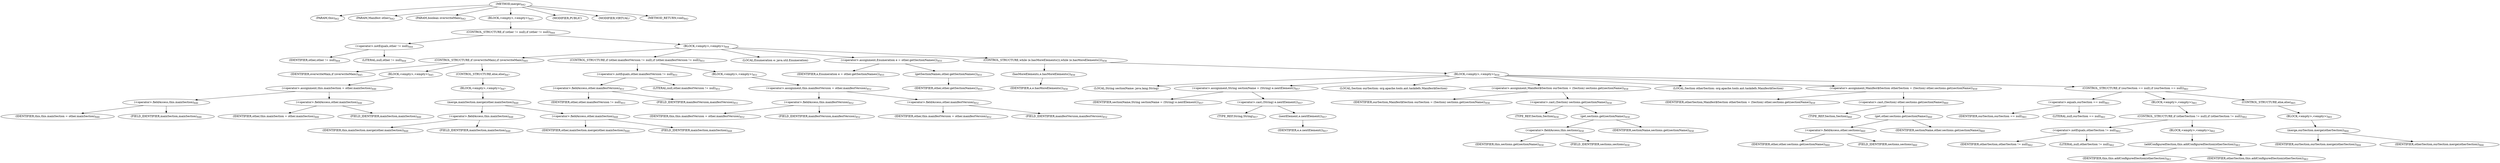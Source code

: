 digraph "merge" {  
"1863" [label = <(METHOD,merge)<SUB>842</SUB>> ]
"111" [label = <(PARAM,this)<SUB>842</SUB>> ]
"1864" [label = <(PARAM,Manifest other)<SUB>842</SUB>> ]
"1865" [label = <(PARAM,boolean overwriteMain)<SUB>842</SUB>> ]
"1866" [label = <(BLOCK,&lt;empty&gt;,&lt;empty&gt;)<SUB>843</SUB>> ]
"1867" [label = <(CONTROL_STRUCTURE,if (other != null),if (other != null))<SUB>844</SUB>> ]
"1868" [label = <(&lt;operator&gt;.notEquals,other != null)<SUB>844</SUB>> ]
"1869" [label = <(IDENTIFIER,other,other != null)<SUB>844</SUB>> ]
"1870" [label = <(LITERAL,null,other != null)<SUB>844</SUB>> ]
"1871" [label = <(BLOCK,&lt;empty&gt;,&lt;empty&gt;)<SUB>844</SUB>> ]
"1872" [label = <(CONTROL_STRUCTURE,if (overwriteMain),if (overwriteMain))<SUB>845</SUB>> ]
"1873" [label = <(IDENTIFIER,overwriteMain,if (overwriteMain))<SUB>845</SUB>> ]
"1874" [label = <(BLOCK,&lt;empty&gt;,&lt;empty&gt;)<SUB>845</SUB>> ]
"1875" [label = <(&lt;operator&gt;.assignment,this.mainSection = other.mainSection)<SUB>846</SUB>> ]
"1876" [label = <(&lt;operator&gt;.fieldAccess,this.mainSection)<SUB>846</SUB>> ]
"1877" [label = <(IDENTIFIER,this,this.mainSection = other.mainSection)<SUB>846</SUB>> ]
"1878" [label = <(FIELD_IDENTIFIER,mainSection,mainSection)<SUB>846</SUB>> ]
"1879" [label = <(&lt;operator&gt;.fieldAccess,other.mainSection)<SUB>846</SUB>> ]
"1880" [label = <(IDENTIFIER,other,this.mainSection = other.mainSection)<SUB>846</SUB>> ]
"1881" [label = <(FIELD_IDENTIFIER,mainSection,mainSection)<SUB>846</SUB>> ]
"1882" [label = <(CONTROL_STRUCTURE,else,else)<SUB>847</SUB>> ]
"1883" [label = <(BLOCK,&lt;empty&gt;,&lt;empty&gt;)<SUB>847</SUB>> ]
"1884" [label = <(merge,mainSection.merge(other.mainSection))<SUB>848</SUB>> ]
"1885" [label = <(&lt;operator&gt;.fieldAccess,this.mainSection)<SUB>848</SUB>> ]
"1886" [label = <(IDENTIFIER,this,mainSection.merge(other.mainSection))<SUB>848</SUB>> ]
"1887" [label = <(FIELD_IDENTIFIER,mainSection,mainSection)<SUB>848</SUB>> ]
"1888" [label = <(&lt;operator&gt;.fieldAccess,other.mainSection)<SUB>848</SUB>> ]
"1889" [label = <(IDENTIFIER,other,mainSection.merge(other.mainSection))<SUB>848</SUB>> ]
"1890" [label = <(FIELD_IDENTIFIER,mainSection,mainSection)<SUB>848</SUB>> ]
"1891" [label = <(CONTROL_STRUCTURE,if (other.manifestVersion != null),if (other.manifestVersion != null))<SUB>851</SUB>> ]
"1892" [label = <(&lt;operator&gt;.notEquals,other.manifestVersion != null)<SUB>851</SUB>> ]
"1893" [label = <(&lt;operator&gt;.fieldAccess,other.manifestVersion)<SUB>851</SUB>> ]
"1894" [label = <(IDENTIFIER,other,other.manifestVersion != null)<SUB>851</SUB>> ]
"1895" [label = <(FIELD_IDENTIFIER,manifestVersion,manifestVersion)<SUB>851</SUB>> ]
"1896" [label = <(LITERAL,null,other.manifestVersion != null)<SUB>851</SUB>> ]
"1897" [label = <(BLOCK,&lt;empty&gt;,&lt;empty&gt;)<SUB>851</SUB>> ]
"1898" [label = <(&lt;operator&gt;.assignment,this.manifestVersion = other.manifestVersion)<SUB>852</SUB>> ]
"1899" [label = <(&lt;operator&gt;.fieldAccess,this.manifestVersion)<SUB>852</SUB>> ]
"1900" [label = <(IDENTIFIER,this,this.manifestVersion = other.manifestVersion)<SUB>852</SUB>> ]
"1901" [label = <(FIELD_IDENTIFIER,manifestVersion,manifestVersion)<SUB>852</SUB>> ]
"1902" [label = <(&lt;operator&gt;.fieldAccess,other.manifestVersion)<SUB>852</SUB>> ]
"1903" [label = <(IDENTIFIER,other,this.manifestVersion = other.manifestVersion)<SUB>852</SUB>> ]
"1904" [label = <(FIELD_IDENTIFIER,manifestVersion,manifestVersion)<SUB>852</SUB>> ]
"1905" [label = <(LOCAL,Enumeration e: java.util.Enumeration)> ]
"1906" [label = <(&lt;operator&gt;.assignment,Enumeration e = other.getSectionNames())<SUB>855</SUB>> ]
"1907" [label = <(IDENTIFIER,e,Enumeration e = other.getSectionNames())<SUB>855</SUB>> ]
"1908" [label = <(getSectionNames,other.getSectionNames())<SUB>855</SUB>> ]
"1909" [label = <(IDENTIFIER,other,other.getSectionNames())<SUB>855</SUB>> ]
"1910" [label = <(CONTROL_STRUCTURE,while (e.hasMoreElements()),while (e.hasMoreElements()))<SUB>856</SUB>> ]
"1911" [label = <(hasMoreElements,e.hasMoreElements())<SUB>856</SUB>> ]
"1912" [label = <(IDENTIFIER,e,e.hasMoreElements())<SUB>856</SUB>> ]
"1913" [label = <(BLOCK,&lt;empty&gt;,&lt;empty&gt;)<SUB>856</SUB>> ]
"1914" [label = <(LOCAL,String sectionName: java.lang.String)> ]
"1915" [label = <(&lt;operator&gt;.assignment,String sectionName = (String) e.nextElement())<SUB>857</SUB>> ]
"1916" [label = <(IDENTIFIER,sectionName,String sectionName = (String) e.nextElement())<SUB>857</SUB>> ]
"1917" [label = <(&lt;operator&gt;.cast,(String) e.nextElement())<SUB>857</SUB>> ]
"1918" [label = <(TYPE_REF,String,String)<SUB>857</SUB>> ]
"1919" [label = <(nextElement,e.nextElement())<SUB>857</SUB>> ]
"1920" [label = <(IDENTIFIER,e,e.nextElement())<SUB>857</SUB>> ]
"1921" [label = <(LOCAL,Section ourSection: org.apache.tools.ant.taskdefs.Manifest$Section)> ]
"1922" [label = <(&lt;operator&gt;.assignment,Manifest$Section ourSection = (Section) sections.get(sectionName))<SUB>858</SUB>> ]
"1923" [label = <(IDENTIFIER,ourSection,Manifest$Section ourSection = (Section) sections.get(sectionName))<SUB>858</SUB>> ]
"1924" [label = <(&lt;operator&gt;.cast,(Section) sections.get(sectionName))<SUB>858</SUB>> ]
"1925" [label = <(TYPE_REF,Section,Section)<SUB>858</SUB>> ]
"1926" [label = <(get,sections.get(sectionName))<SUB>858</SUB>> ]
"1927" [label = <(&lt;operator&gt;.fieldAccess,this.sections)<SUB>858</SUB>> ]
"1928" [label = <(IDENTIFIER,this,sections.get(sectionName))<SUB>858</SUB>> ]
"1929" [label = <(FIELD_IDENTIFIER,sections,sections)<SUB>858</SUB>> ]
"1930" [label = <(IDENTIFIER,sectionName,sections.get(sectionName))<SUB>858</SUB>> ]
"1931" [label = <(LOCAL,Section otherSection: org.apache.tools.ant.taskdefs.Manifest$Section)> ]
"1932" [label = <(&lt;operator&gt;.assignment,Manifest$Section otherSection = (Section) other.sections.get(sectionName))<SUB>859</SUB>> ]
"1933" [label = <(IDENTIFIER,otherSection,Manifest$Section otherSection = (Section) other.sections.get(sectionName))<SUB>859</SUB>> ]
"1934" [label = <(&lt;operator&gt;.cast,(Section) other.sections.get(sectionName))<SUB>860</SUB>> ]
"1935" [label = <(TYPE_REF,Section,Section)<SUB>860</SUB>> ]
"1936" [label = <(get,other.sections.get(sectionName))<SUB>860</SUB>> ]
"1937" [label = <(&lt;operator&gt;.fieldAccess,other.sections)<SUB>860</SUB>> ]
"1938" [label = <(IDENTIFIER,other,other.sections.get(sectionName))<SUB>860</SUB>> ]
"1939" [label = <(FIELD_IDENTIFIER,sections,sections)<SUB>860</SUB>> ]
"1940" [label = <(IDENTIFIER,sectionName,other.sections.get(sectionName))<SUB>860</SUB>> ]
"1941" [label = <(CONTROL_STRUCTURE,if (ourSection == null),if (ourSection == null))<SUB>861</SUB>> ]
"1942" [label = <(&lt;operator&gt;.equals,ourSection == null)<SUB>861</SUB>> ]
"1943" [label = <(IDENTIFIER,ourSection,ourSection == null)<SUB>861</SUB>> ]
"1944" [label = <(LITERAL,null,ourSection == null)<SUB>861</SUB>> ]
"1945" [label = <(BLOCK,&lt;empty&gt;,&lt;empty&gt;)<SUB>861</SUB>> ]
"1946" [label = <(CONTROL_STRUCTURE,if (otherSection != null),if (otherSection != null))<SUB>862</SUB>> ]
"1947" [label = <(&lt;operator&gt;.notEquals,otherSection != null)<SUB>862</SUB>> ]
"1948" [label = <(IDENTIFIER,otherSection,otherSection != null)<SUB>862</SUB>> ]
"1949" [label = <(LITERAL,null,otherSection != null)<SUB>862</SUB>> ]
"1950" [label = <(BLOCK,&lt;empty&gt;,&lt;empty&gt;)<SUB>862</SUB>> ]
"1951" [label = <(addConfiguredSection,this.addConfiguredSection(otherSection))<SUB>863</SUB>> ]
"110" [label = <(IDENTIFIER,this,this.addConfiguredSection(otherSection))<SUB>863</SUB>> ]
"1952" [label = <(IDENTIFIER,otherSection,this.addConfiguredSection(otherSection))<SUB>863</SUB>> ]
"1953" [label = <(CONTROL_STRUCTURE,else,else)<SUB>865</SUB>> ]
"1954" [label = <(BLOCK,&lt;empty&gt;,&lt;empty&gt;)<SUB>865</SUB>> ]
"1955" [label = <(merge,ourSection.merge(otherSection))<SUB>866</SUB>> ]
"1956" [label = <(IDENTIFIER,ourSection,ourSection.merge(otherSection))<SUB>866</SUB>> ]
"1957" [label = <(IDENTIFIER,otherSection,ourSection.merge(otherSection))<SUB>866</SUB>> ]
"1958" [label = <(MODIFIER,PUBLIC)> ]
"1959" [label = <(MODIFIER,VIRTUAL)> ]
"1960" [label = <(METHOD_RETURN,void)<SUB>842</SUB>> ]
  "1863" -> "111" 
  "1863" -> "1864" 
  "1863" -> "1865" 
  "1863" -> "1866" 
  "1863" -> "1958" 
  "1863" -> "1959" 
  "1863" -> "1960" 
  "1866" -> "1867" 
  "1867" -> "1868" 
  "1867" -> "1871" 
  "1868" -> "1869" 
  "1868" -> "1870" 
  "1871" -> "1872" 
  "1871" -> "1891" 
  "1871" -> "1905" 
  "1871" -> "1906" 
  "1871" -> "1910" 
  "1872" -> "1873" 
  "1872" -> "1874" 
  "1872" -> "1882" 
  "1874" -> "1875" 
  "1875" -> "1876" 
  "1875" -> "1879" 
  "1876" -> "1877" 
  "1876" -> "1878" 
  "1879" -> "1880" 
  "1879" -> "1881" 
  "1882" -> "1883" 
  "1883" -> "1884" 
  "1884" -> "1885" 
  "1884" -> "1888" 
  "1885" -> "1886" 
  "1885" -> "1887" 
  "1888" -> "1889" 
  "1888" -> "1890" 
  "1891" -> "1892" 
  "1891" -> "1897" 
  "1892" -> "1893" 
  "1892" -> "1896" 
  "1893" -> "1894" 
  "1893" -> "1895" 
  "1897" -> "1898" 
  "1898" -> "1899" 
  "1898" -> "1902" 
  "1899" -> "1900" 
  "1899" -> "1901" 
  "1902" -> "1903" 
  "1902" -> "1904" 
  "1906" -> "1907" 
  "1906" -> "1908" 
  "1908" -> "1909" 
  "1910" -> "1911" 
  "1910" -> "1913" 
  "1911" -> "1912" 
  "1913" -> "1914" 
  "1913" -> "1915" 
  "1913" -> "1921" 
  "1913" -> "1922" 
  "1913" -> "1931" 
  "1913" -> "1932" 
  "1913" -> "1941" 
  "1915" -> "1916" 
  "1915" -> "1917" 
  "1917" -> "1918" 
  "1917" -> "1919" 
  "1919" -> "1920" 
  "1922" -> "1923" 
  "1922" -> "1924" 
  "1924" -> "1925" 
  "1924" -> "1926" 
  "1926" -> "1927" 
  "1926" -> "1930" 
  "1927" -> "1928" 
  "1927" -> "1929" 
  "1932" -> "1933" 
  "1932" -> "1934" 
  "1934" -> "1935" 
  "1934" -> "1936" 
  "1936" -> "1937" 
  "1936" -> "1940" 
  "1937" -> "1938" 
  "1937" -> "1939" 
  "1941" -> "1942" 
  "1941" -> "1945" 
  "1941" -> "1953" 
  "1942" -> "1943" 
  "1942" -> "1944" 
  "1945" -> "1946" 
  "1946" -> "1947" 
  "1946" -> "1950" 
  "1947" -> "1948" 
  "1947" -> "1949" 
  "1950" -> "1951" 
  "1951" -> "110" 
  "1951" -> "1952" 
  "1953" -> "1954" 
  "1954" -> "1955" 
  "1955" -> "1956" 
  "1955" -> "1957" 
}
